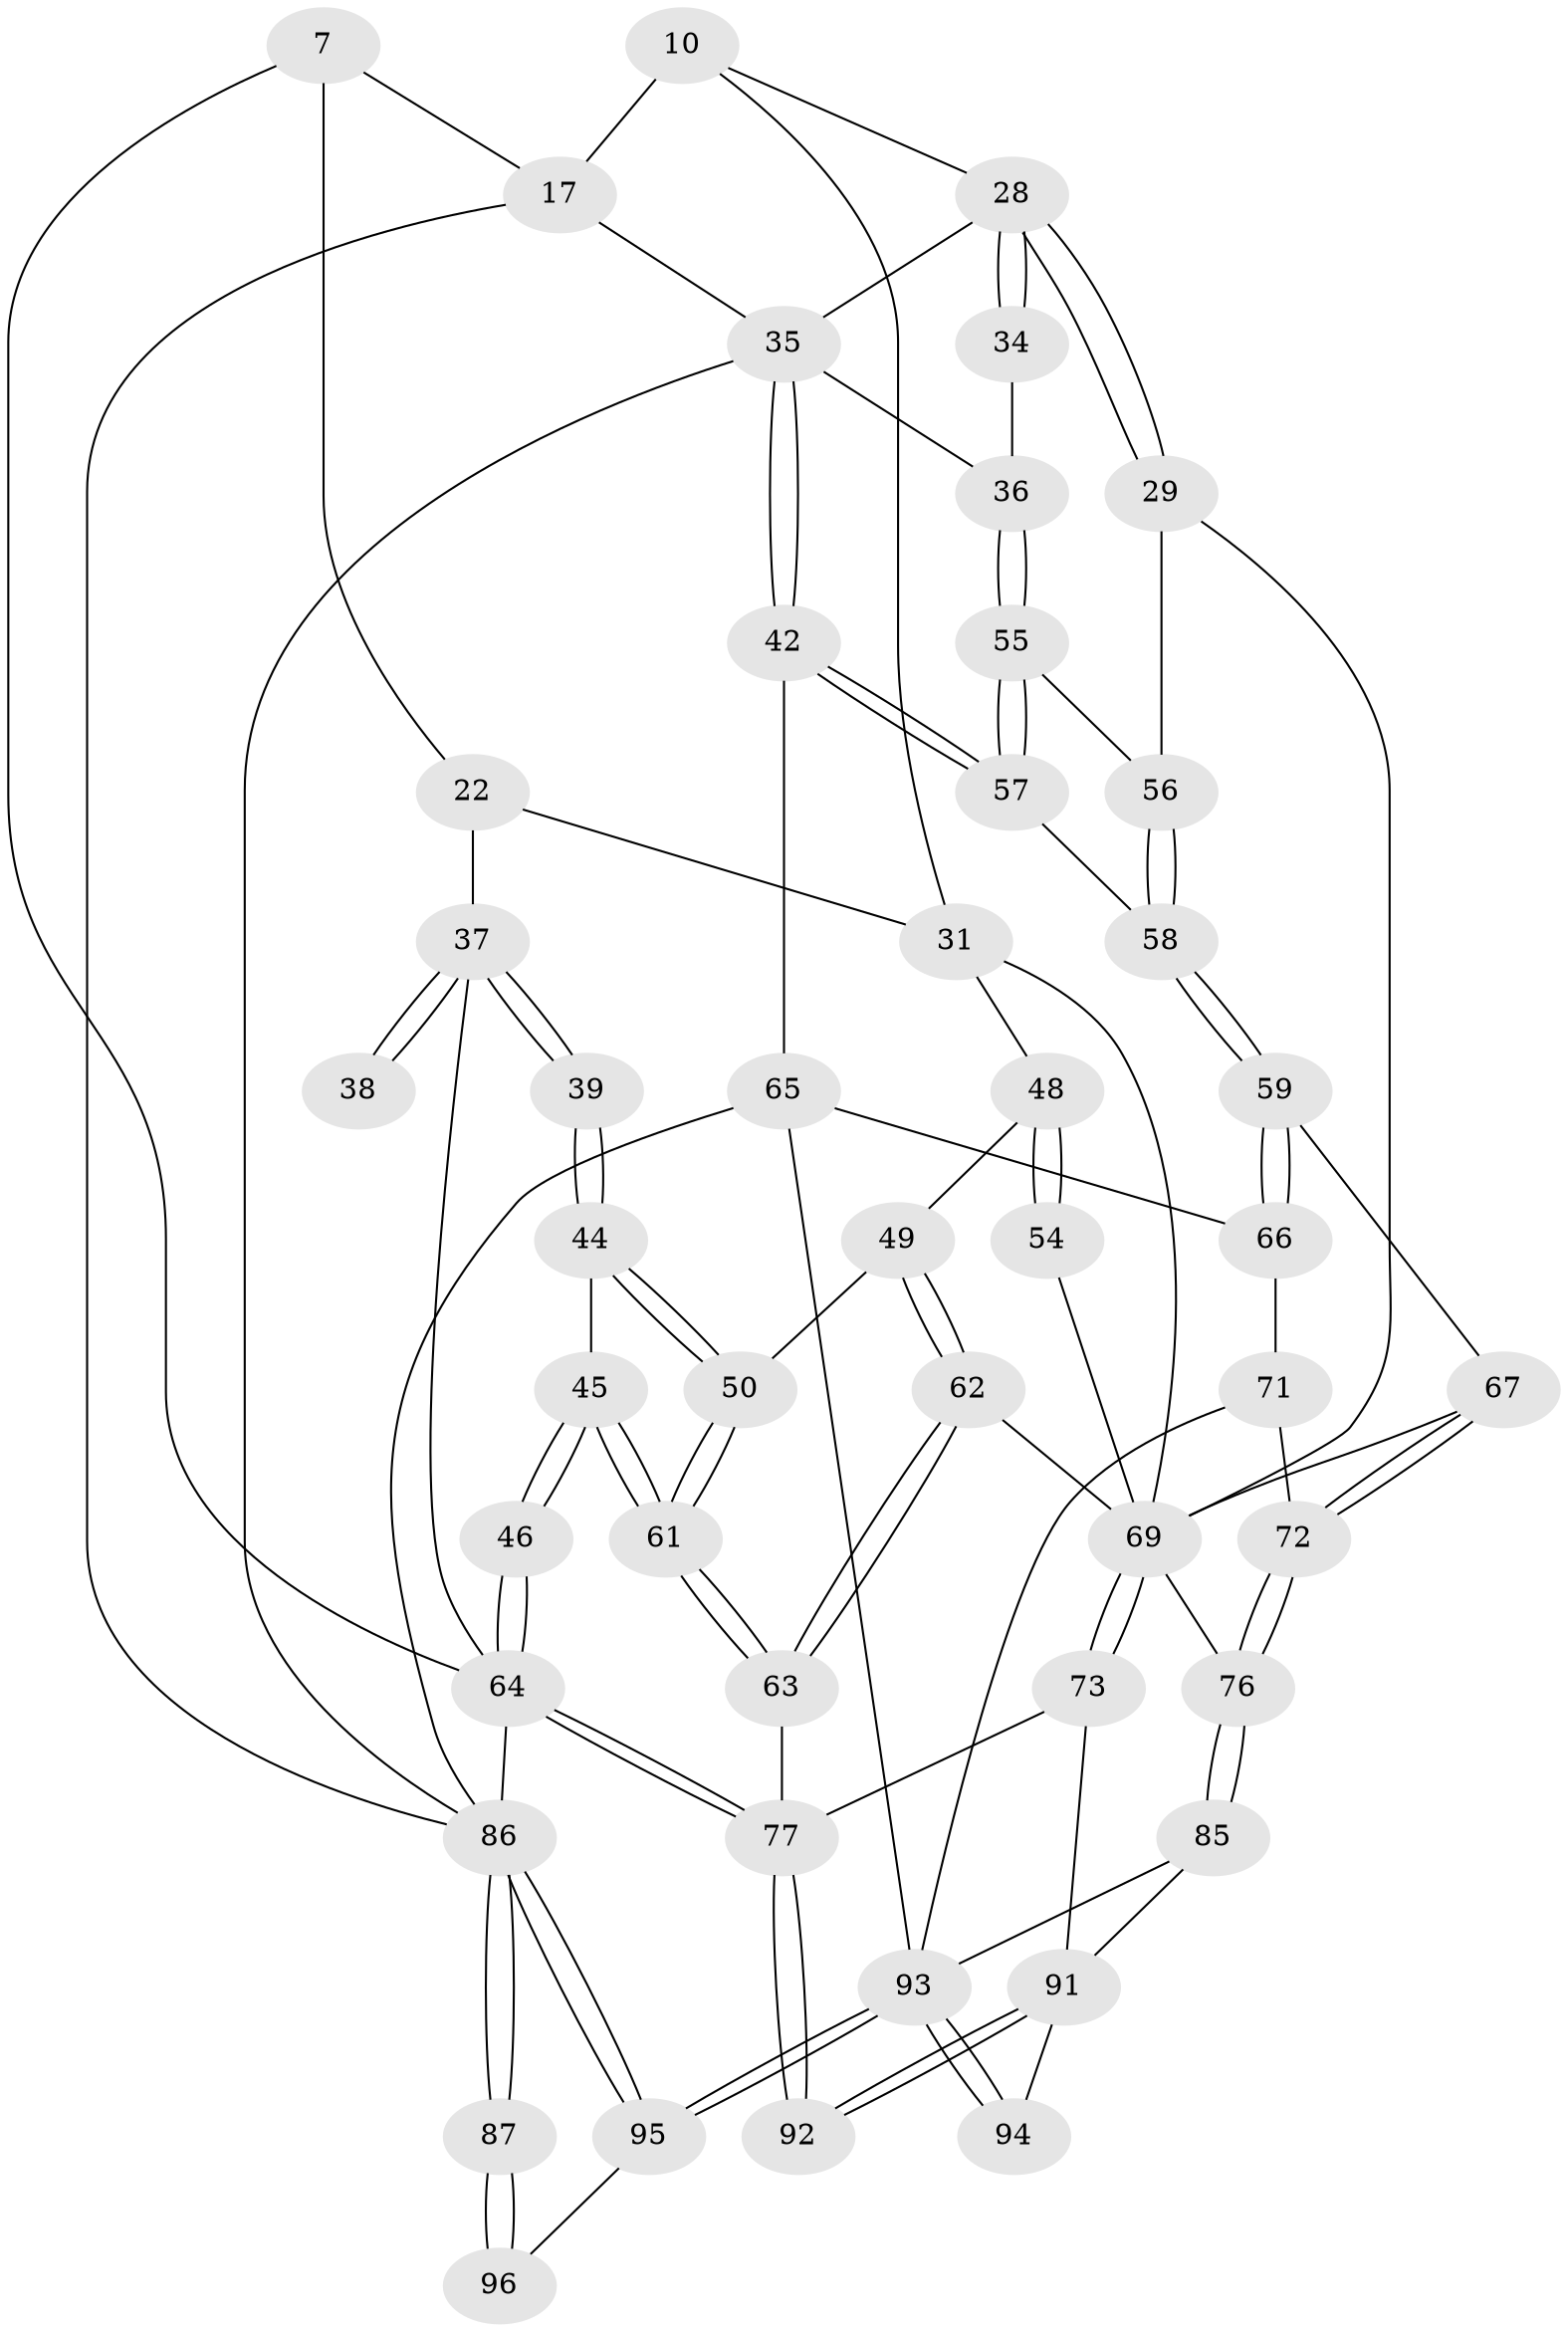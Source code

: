 // original degree distribution, {3: 0.041666666666666664, 4: 0.2708333333333333, 5: 0.3958333333333333, 6: 0.2916666666666667}
// Generated by graph-tools (version 1.1) at 2025/05/03/04/25 22:05:15]
// undirected, 48 vertices, 110 edges
graph export_dot {
graph [start="1"]
  node [color=gray90,style=filled];
  7 [pos="+0.21387010558038252+0.09296060547219993"];
  10 [pos="+0.45312208321759007+0.18136610154641772",super="+9"];
  17 [pos="+0.834412583980406+0.15445757446813657",super="+8+6"];
  22 [pos="+0.37532359646951224+0.2987119621843099",super="+11+12"];
  28 [pos="+0.6476604160674702+0.40392829307025585",super="+20+19"];
  29 [pos="+0.6355774335832106+0.4321863683196258"];
  31 [pos="+0.39789299837776654+0.30612499295133316",super="+21"];
  34 [pos="+0.7733479800256592+0.3453381294523745"];
  35 [pos="+0.8937052704055589+0.39370661241071153",super="+27"];
  36 [pos="+0.8489934252742902+0.41350277444294103"];
  37 [pos="+0.14153741574267714+0.38102399797268066",super="+26+24+23+32"];
  38 [pos="+0.031342938430947334+0.38525247189010603"];
  39 [pos="+0.177039456480351+0.40426120242293506"];
  42 [pos="+1+0.6485179800503199"];
  44 [pos="+0.1718577635676013+0.4660320366018236"];
  45 [pos="+0+0.6423386533150861",super="+43"];
  46 [pos="+0+0.6511390133340884"];
  48 [pos="+0.3020936977863148+0.4812319609319243",super="+47"];
  49 [pos="+0.17658592935563888+0.4881470451917139"];
  50 [pos="+0.1724094797035732+0.4846849886774818"];
  54 [pos="+0.40635343848594185+0.6099941376199386"];
  55 [pos="+0.8171917024840023+0.45434768035517614"];
  56 [pos="+0.7425813196131159+0.48484403743210763"];
  57 [pos="+0.8819630216363008+0.548056716601713"];
  58 [pos="+0.7620711039590596+0.5884209269931163"];
  59 [pos="+0.7528792511984547+0.630241681751403"];
  61 [pos="+0+0.6405065309802154"];
  62 [pos="+0.2368955329034357+0.5864061683594244"];
  63 [pos="+0.16474057664567593+0.7254999869920928"];
  64 [pos="+0+1",super="+5+33"];
  65 [pos="+0.9457532197922675+0.7115797329060723",super="+41"];
  66 [pos="+0.765005629812512+0.6441687609858742"];
  67 [pos="+0.6412311820984872+0.6618804291537703",super="+60"];
  69 [pos="+0.42405426986582595+0.7501279986101892",super="+52+53+68+51"];
  71 [pos="+0.7308710621823304+0.8075753934997426",super="+70"];
  72 [pos="+0.6975913120017223+0.812101100207056"];
  73 [pos="+0.41313877397801574+0.7699929317785335"];
  76 [pos="+0.6719640231836076+0.8286427915062066"];
  77 [pos="+0+1",super="+75+74"];
  85 [pos="+0.6429999240178481+0.8951624850047356"];
  86 [pos="+1+1",super="+3+40"];
  87 [pos="+1+1"];
  91 [pos="+0.39059632254660115+1",super="+90+89"];
  92 [pos="+0.1285732963652988+1"];
  93 [pos="+0.767077134845609+1",super="+84+83+82"];
  94 [pos="+0.5633930572070904+1"];
  95 [pos="+0.7951044516018169+1",super="+81"];
  96 [pos="+0.9271944058343367+0.9379021537815772",super="+88"];
  7 -- 64;
  7 -- 22;
  7 -- 17;
  10 -- 17 [weight=2];
  10 -- 28;
  10 -- 31;
  17 -- 86 [weight=2];
  17 -- 35;
  22 -- 37 [weight=3];
  22 -- 31;
  28 -- 29;
  28 -- 29;
  28 -- 34 [weight=2];
  28 -- 34;
  28 -- 35;
  29 -- 56;
  29 -- 69;
  31 -- 48;
  31 -- 69;
  34 -- 36;
  35 -- 36;
  35 -- 42;
  35 -- 42;
  35 -- 86;
  36 -- 55;
  36 -- 55;
  37 -- 38 [weight=2];
  37 -- 38;
  37 -- 39 [weight=2];
  37 -- 39;
  37 -- 64 [weight=2];
  39 -- 44;
  39 -- 44;
  42 -- 57;
  42 -- 57;
  42 -- 65;
  44 -- 50;
  44 -- 50;
  44 -- 45;
  45 -- 46;
  45 -- 46;
  45 -- 61;
  45 -- 61;
  46 -- 64 [weight=2];
  46 -- 64;
  48 -- 49;
  48 -- 54 [weight=2];
  48 -- 54;
  49 -- 50;
  49 -- 62;
  49 -- 62;
  50 -- 61;
  50 -- 61;
  54 -- 69;
  55 -- 56;
  55 -- 57;
  55 -- 57;
  56 -- 58;
  56 -- 58;
  57 -- 58;
  58 -- 59;
  58 -- 59;
  59 -- 66;
  59 -- 66;
  59 -- 67;
  61 -- 63;
  61 -- 63;
  62 -- 63;
  62 -- 63;
  62 -- 69;
  63 -- 77;
  64 -- 77;
  64 -- 77;
  64 -- 86 [weight=2];
  65 -- 66;
  65 -- 86;
  65 -- 93;
  66 -- 71;
  67 -- 72;
  67 -- 72;
  67 -- 69 [weight=2];
  69 -- 73;
  69 -- 73;
  69 -- 76;
  71 -- 72;
  71 -- 93 [weight=2];
  72 -- 76;
  72 -- 76;
  73 -- 77;
  73 -- 91;
  76 -- 85;
  76 -- 85;
  77 -- 92 [weight=2];
  77 -- 92;
  85 -- 93;
  85 -- 91;
  86 -- 87;
  86 -- 87;
  86 -- 95 [weight=2];
  86 -- 95;
  87 -- 96 [weight=2];
  87 -- 96;
  91 -- 92;
  91 -- 92;
  91 -- 94 [weight=2];
  93 -- 94;
  93 -- 94;
  93 -- 95 [weight=2];
  93 -- 95;
  95 -- 96;
}
